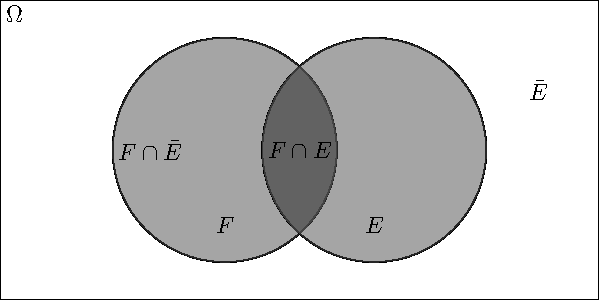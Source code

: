 size(0,150);
  
pen colour1=gray(0.3)+opacity(0.5);
  
real r=0.75;
  
pair z1=(-0.5,0);
pair z2=(0.5,0);
  
path c1=circle(z1,r);
path c2=circle(z2,r);
path space=(-2,-1)--(2,-1)--(2,1)--(-2,1)--cycle;
  
  
draw(c1);
fill(c1,colour1);
draw(c2);
fill(c2,colour1);
draw(space);
  
label("$F$",z1-(0,0.5));
label("$E$",z2-(0,0.5));
label("$F\cap E$",0.5*(z1+z2));
label("$F\cap \bar{E}$",z1-(0.5,0));
label("$\Omega$",(-2,1),dir(-45));
label("$\bar{E}$",(2,1)-(0.5,0.5),dir(-45));
picture inter;
fill(inter,c1,colour1);
clip(inter,c2);
add(inter);

